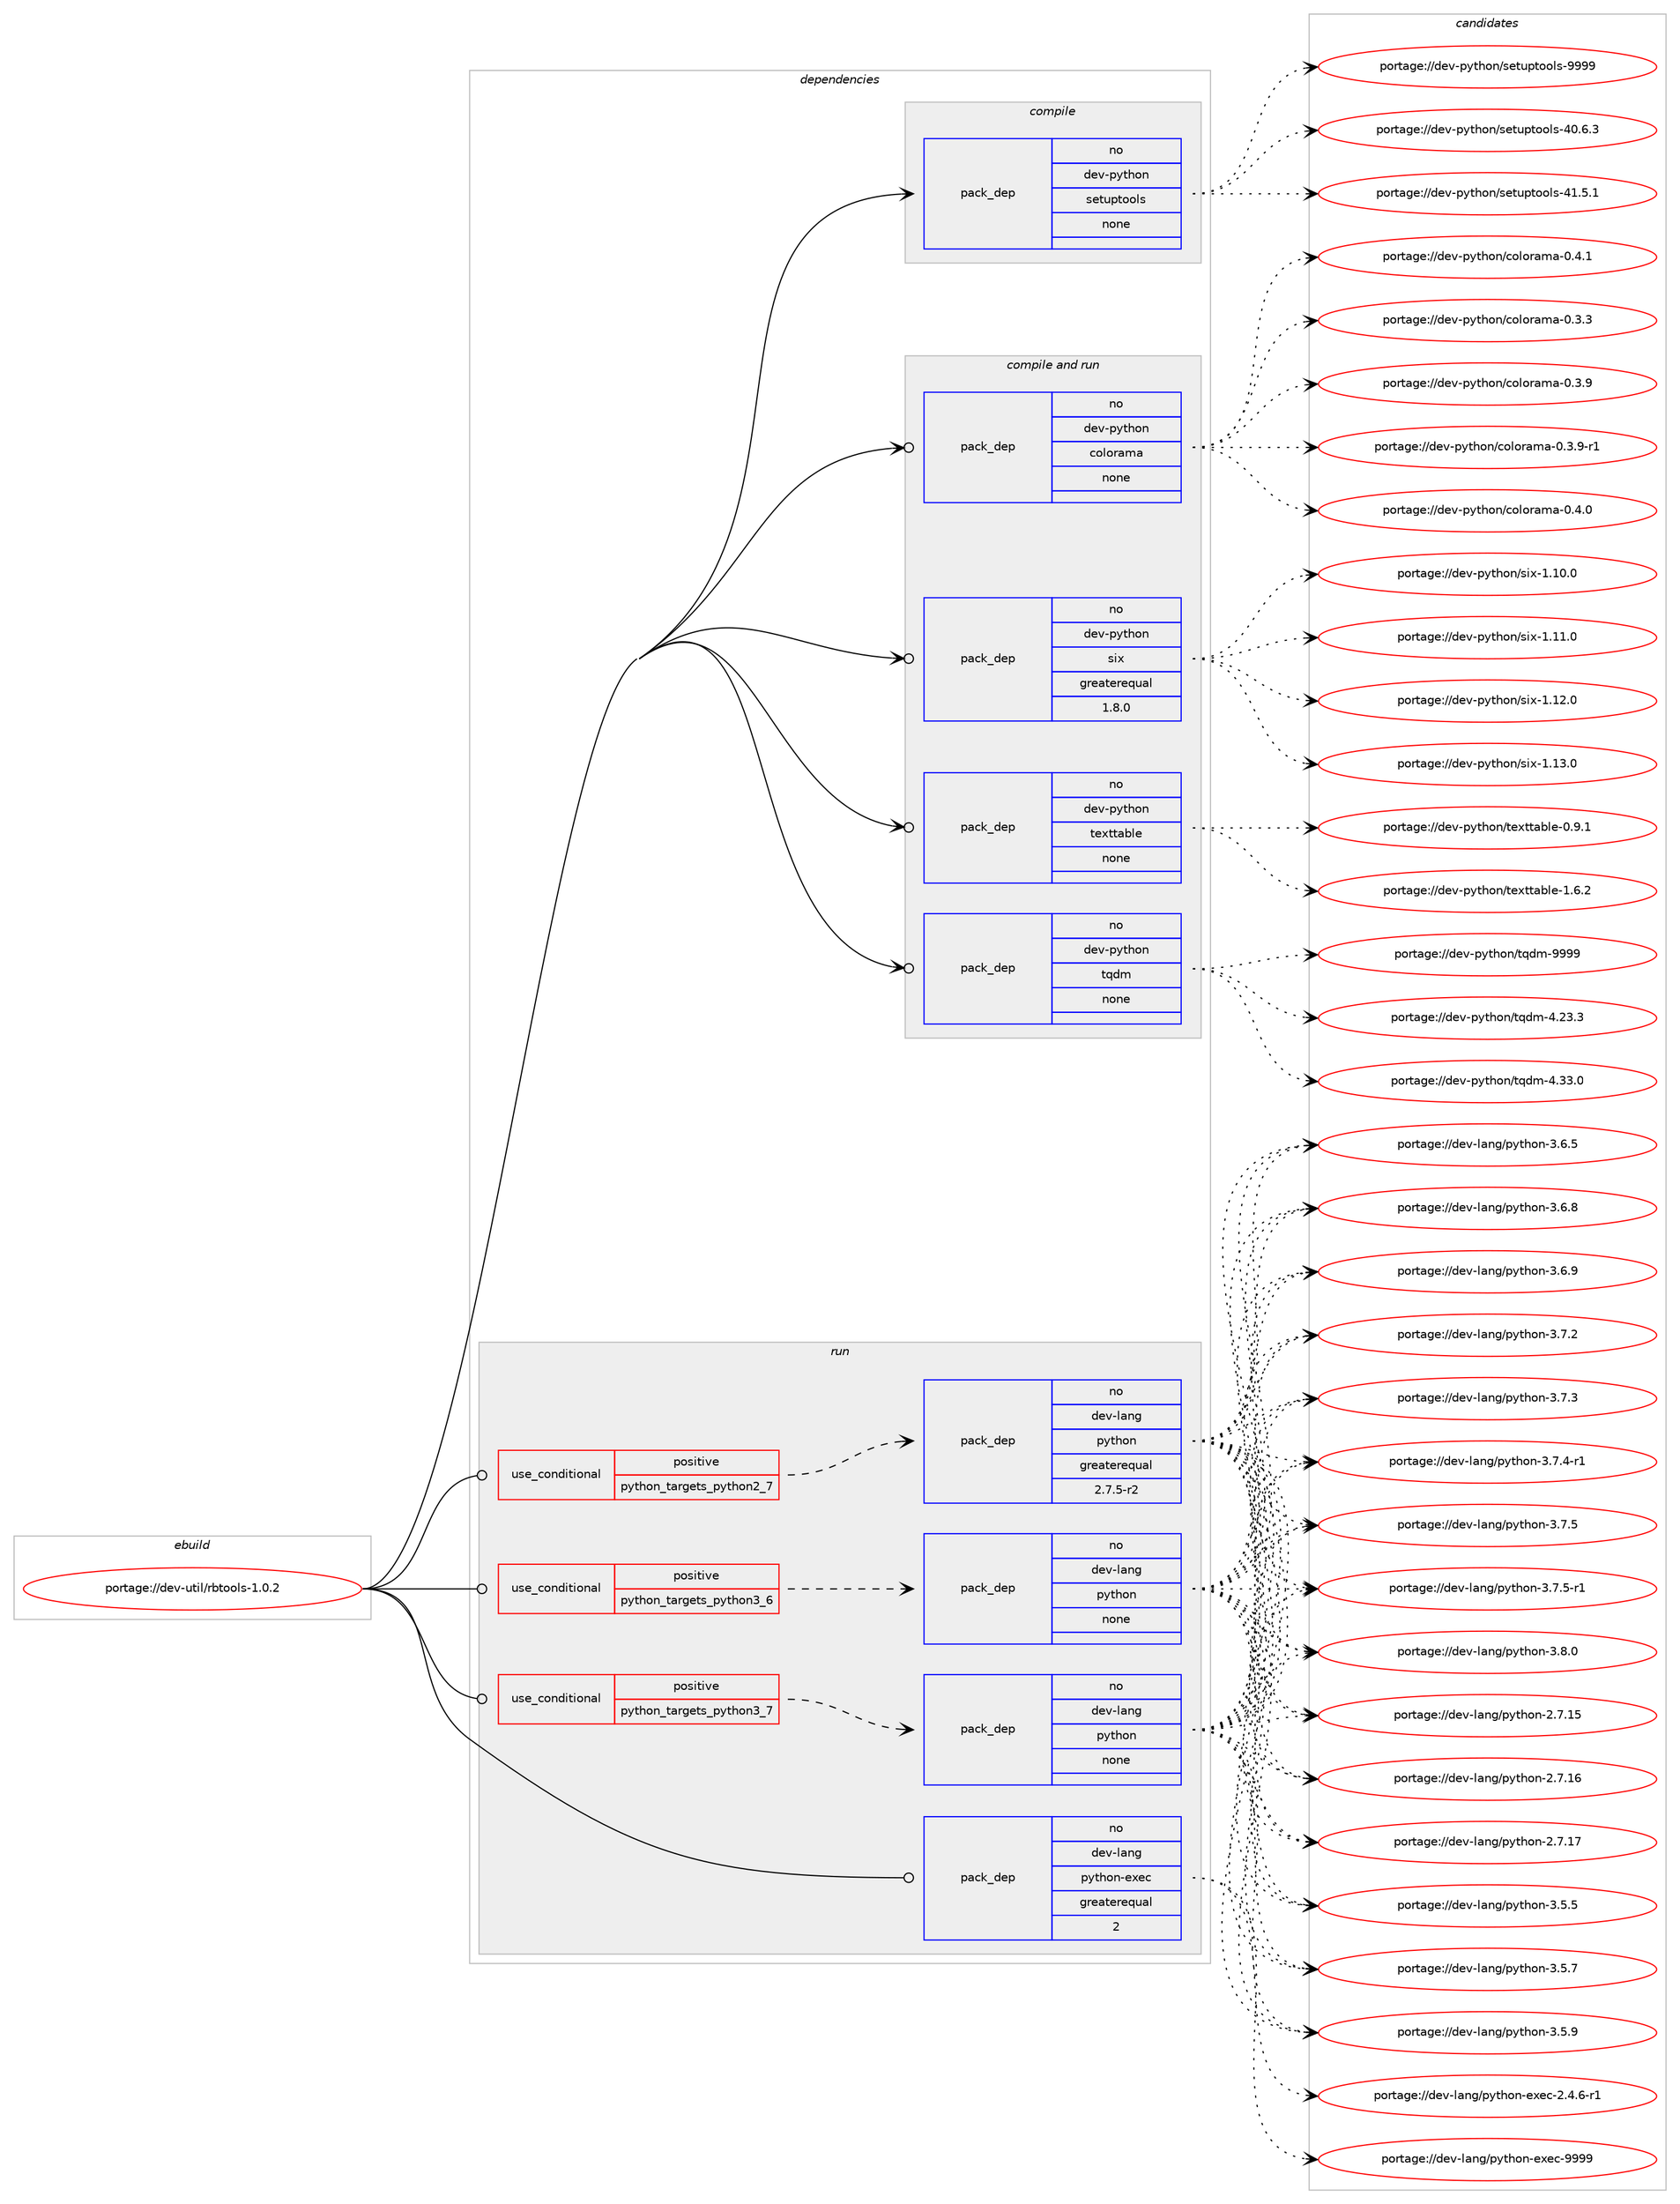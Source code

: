 digraph prolog {

# *************
# Graph options
# *************

newrank=true;
concentrate=true;
compound=true;
graph [rankdir=LR,fontname=Helvetica,fontsize=10,ranksep=1.5];#, ranksep=2.5, nodesep=0.2];
edge  [arrowhead=vee];
node  [fontname=Helvetica,fontsize=10];

# **********
# The ebuild
# **********

subgraph cluster_leftcol {
color=gray;
rank=same;
label=<<i>ebuild</i>>;
id [label="portage://dev-util/rbtools-1.0.2", color=red, width=4, href="../dev-util/rbtools-1.0.2.svg"];
}

# ****************
# The dependencies
# ****************

subgraph cluster_midcol {
color=gray;
label=<<i>dependencies</i>>;
subgraph cluster_compile {
fillcolor="#eeeeee";
style=filled;
label=<<i>compile</i>>;
subgraph pack189491 {
dependency264906 [label=<<TABLE BORDER="0" CELLBORDER="1" CELLSPACING="0" CELLPADDING="4" WIDTH="220"><TR><TD ROWSPAN="6" CELLPADDING="30">pack_dep</TD></TR><TR><TD WIDTH="110">no</TD></TR><TR><TD>dev-python</TD></TR><TR><TD>setuptools</TD></TR><TR><TD>none</TD></TR><TR><TD></TD></TR></TABLE>>, shape=none, color=blue];
}
id:e -> dependency264906:w [weight=20,style="solid",arrowhead="vee"];
}
subgraph cluster_compileandrun {
fillcolor="#eeeeee";
style=filled;
label=<<i>compile and run</i>>;
subgraph pack189492 {
dependency264907 [label=<<TABLE BORDER="0" CELLBORDER="1" CELLSPACING="0" CELLPADDING="4" WIDTH="220"><TR><TD ROWSPAN="6" CELLPADDING="30">pack_dep</TD></TR><TR><TD WIDTH="110">no</TD></TR><TR><TD>dev-python</TD></TR><TR><TD>colorama</TD></TR><TR><TD>none</TD></TR><TR><TD></TD></TR></TABLE>>, shape=none, color=blue];
}
id:e -> dependency264907:w [weight=20,style="solid",arrowhead="odotvee"];
subgraph pack189493 {
dependency264908 [label=<<TABLE BORDER="0" CELLBORDER="1" CELLSPACING="0" CELLPADDING="4" WIDTH="220"><TR><TD ROWSPAN="6" CELLPADDING="30">pack_dep</TD></TR><TR><TD WIDTH="110">no</TD></TR><TR><TD>dev-python</TD></TR><TR><TD>six</TD></TR><TR><TD>greaterequal</TD></TR><TR><TD>1.8.0</TD></TR></TABLE>>, shape=none, color=blue];
}
id:e -> dependency264908:w [weight=20,style="solid",arrowhead="odotvee"];
subgraph pack189494 {
dependency264909 [label=<<TABLE BORDER="0" CELLBORDER="1" CELLSPACING="0" CELLPADDING="4" WIDTH="220"><TR><TD ROWSPAN="6" CELLPADDING="30">pack_dep</TD></TR><TR><TD WIDTH="110">no</TD></TR><TR><TD>dev-python</TD></TR><TR><TD>texttable</TD></TR><TR><TD>none</TD></TR><TR><TD></TD></TR></TABLE>>, shape=none, color=blue];
}
id:e -> dependency264909:w [weight=20,style="solid",arrowhead="odotvee"];
subgraph pack189495 {
dependency264910 [label=<<TABLE BORDER="0" CELLBORDER="1" CELLSPACING="0" CELLPADDING="4" WIDTH="220"><TR><TD ROWSPAN="6" CELLPADDING="30">pack_dep</TD></TR><TR><TD WIDTH="110">no</TD></TR><TR><TD>dev-python</TD></TR><TR><TD>tqdm</TD></TR><TR><TD>none</TD></TR><TR><TD></TD></TR></TABLE>>, shape=none, color=blue];
}
id:e -> dependency264910:w [weight=20,style="solid",arrowhead="odotvee"];
}
subgraph cluster_run {
fillcolor="#eeeeee";
style=filled;
label=<<i>run</i>>;
subgraph cond71717 {
dependency264911 [label=<<TABLE BORDER="0" CELLBORDER="1" CELLSPACING="0" CELLPADDING="4"><TR><TD ROWSPAN="3" CELLPADDING="10">use_conditional</TD></TR><TR><TD>positive</TD></TR><TR><TD>python_targets_python2_7</TD></TR></TABLE>>, shape=none, color=red];
subgraph pack189496 {
dependency264912 [label=<<TABLE BORDER="0" CELLBORDER="1" CELLSPACING="0" CELLPADDING="4" WIDTH="220"><TR><TD ROWSPAN="6" CELLPADDING="30">pack_dep</TD></TR><TR><TD WIDTH="110">no</TD></TR><TR><TD>dev-lang</TD></TR><TR><TD>python</TD></TR><TR><TD>greaterequal</TD></TR><TR><TD>2.7.5-r2</TD></TR></TABLE>>, shape=none, color=blue];
}
dependency264911:e -> dependency264912:w [weight=20,style="dashed",arrowhead="vee"];
}
id:e -> dependency264911:w [weight=20,style="solid",arrowhead="odot"];
subgraph cond71718 {
dependency264913 [label=<<TABLE BORDER="0" CELLBORDER="1" CELLSPACING="0" CELLPADDING="4"><TR><TD ROWSPAN="3" CELLPADDING="10">use_conditional</TD></TR><TR><TD>positive</TD></TR><TR><TD>python_targets_python3_6</TD></TR></TABLE>>, shape=none, color=red];
subgraph pack189497 {
dependency264914 [label=<<TABLE BORDER="0" CELLBORDER="1" CELLSPACING="0" CELLPADDING="4" WIDTH="220"><TR><TD ROWSPAN="6" CELLPADDING="30">pack_dep</TD></TR><TR><TD WIDTH="110">no</TD></TR><TR><TD>dev-lang</TD></TR><TR><TD>python</TD></TR><TR><TD>none</TD></TR><TR><TD></TD></TR></TABLE>>, shape=none, color=blue];
}
dependency264913:e -> dependency264914:w [weight=20,style="dashed",arrowhead="vee"];
}
id:e -> dependency264913:w [weight=20,style="solid",arrowhead="odot"];
subgraph cond71719 {
dependency264915 [label=<<TABLE BORDER="0" CELLBORDER="1" CELLSPACING="0" CELLPADDING="4"><TR><TD ROWSPAN="3" CELLPADDING="10">use_conditional</TD></TR><TR><TD>positive</TD></TR><TR><TD>python_targets_python3_7</TD></TR></TABLE>>, shape=none, color=red];
subgraph pack189498 {
dependency264916 [label=<<TABLE BORDER="0" CELLBORDER="1" CELLSPACING="0" CELLPADDING="4" WIDTH="220"><TR><TD ROWSPAN="6" CELLPADDING="30">pack_dep</TD></TR><TR><TD WIDTH="110">no</TD></TR><TR><TD>dev-lang</TD></TR><TR><TD>python</TD></TR><TR><TD>none</TD></TR><TR><TD></TD></TR></TABLE>>, shape=none, color=blue];
}
dependency264915:e -> dependency264916:w [weight=20,style="dashed",arrowhead="vee"];
}
id:e -> dependency264915:w [weight=20,style="solid",arrowhead="odot"];
subgraph pack189499 {
dependency264917 [label=<<TABLE BORDER="0" CELLBORDER="1" CELLSPACING="0" CELLPADDING="4" WIDTH="220"><TR><TD ROWSPAN="6" CELLPADDING="30">pack_dep</TD></TR><TR><TD WIDTH="110">no</TD></TR><TR><TD>dev-lang</TD></TR><TR><TD>python-exec</TD></TR><TR><TD>greaterequal</TD></TR><TR><TD>2</TD></TR></TABLE>>, shape=none, color=blue];
}
id:e -> dependency264917:w [weight=20,style="solid",arrowhead="odot"];
}
}

# **************
# The candidates
# **************

subgraph cluster_choices {
rank=same;
color=gray;
label=<<i>candidates</i>>;

subgraph choice189491 {
color=black;
nodesep=1;
choiceportage100101118451121211161041111104711510111611711211611111110811545524846544651 [label="portage://dev-python/setuptools-40.6.3", color=red, width=4,href="../dev-python/setuptools-40.6.3.svg"];
choiceportage100101118451121211161041111104711510111611711211611111110811545524946534649 [label="portage://dev-python/setuptools-41.5.1", color=red, width=4,href="../dev-python/setuptools-41.5.1.svg"];
choiceportage10010111845112121116104111110471151011161171121161111111081154557575757 [label="portage://dev-python/setuptools-9999", color=red, width=4,href="../dev-python/setuptools-9999.svg"];
dependency264906:e -> choiceportage100101118451121211161041111104711510111611711211611111110811545524846544651:w [style=dotted,weight="100"];
dependency264906:e -> choiceportage100101118451121211161041111104711510111611711211611111110811545524946534649:w [style=dotted,weight="100"];
dependency264906:e -> choiceportage10010111845112121116104111110471151011161171121161111111081154557575757:w [style=dotted,weight="100"];
}
subgraph choice189492 {
color=black;
nodesep=1;
choiceportage1001011184511212111610411111047991111081111149710997454846514651 [label="portage://dev-python/colorama-0.3.3", color=red, width=4,href="../dev-python/colorama-0.3.3.svg"];
choiceportage1001011184511212111610411111047991111081111149710997454846514657 [label="portage://dev-python/colorama-0.3.9", color=red, width=4,href="../dev-python/colorama-0.3.9.svg"];
choiceportage10010111845112121116104111110479911110811111497109974548465146574511449 [label="portage://dev-python/colorama-0.3.9-r1", color=red, width=4,href="../dev-python/colorama-0.3.9-r1.svg"];
choiceportage1001011184511212111610411111047991111081111149710997454846524648 [label="portage://dev-python/colorama-0.4.0", color=red, width=4,href="../dev-python/colorama-0.4.0.svg"];
choiceportage1001011184511212111610411111047991111081111149710997454846524649 [label="portage://dev-python/colorama-0.4.1", color=red, width=4,href="../dev-python/colorama-0.4.1.svg"];
dependency264907:e -> choiceportage1001011184511212111610411111047991111081111149710997454846514651:w [style=dotted,weight="100"];
dependency264907:e -> choiceportage1001011184511212111610411111047991111081111149710997454846514657:w [style=dotted,weight="100"];
dependency264907:e -> choiceportage10010111845112121116104111110479911110811111497109974548465146574511449:w [style=dotted,weight="100"];
dependency264907:e -> choiceportage1001011184511212111610411111047991111081111149710997454846524648:w [style=dotted,weight="100"];
dependency264907:e -> choiceportage1001011184511212111610411111047991111081111149710997454846524649:w [style=dotted,weight="100"];
}
subgraph choice189493 {
color=black;
nodesep=1;
choiceportage100101118451121211161041111104711510512045494649484648 [label="portage://dev-python/six-1.10.0", color=red, width=4,href="../dev-python/six-1.10.0.svg"];
choiceportage100101118451121211161041111104711510512045494649494648 [label="portage://dev-python/six-1.11.0", color=red, width=4,href="../dev-python/six-1.11.0.svg"];
choiceportage100101118451121211161041111104711510512045494649504648 [label="portage://dev-python/six-1.12.0", color=red, width=4,href="../dev-python/six-1.12.0.svg"];
choiceportage100101118451121211161041111104711510512045494649514648 [label="portage://dev-python/six-1.13.0", color=red, width=4,href="../dev-python/six-1.13.0.svg"];
dependency264908:e -> choiceportage100101118451121211161041111104711510512045494649484648:w [style=dotted,weight="100"];
dependency264908:e -> choiceportage100101118451121211161041111104711510512045494649494648:w [style=dotted,weight="100"];
dependency264908:e -> choiceportage100101118451121211161041111104711510512045494649504648:w [style=dotted,weight="100"];
dependency264908:e -> choiceportage100101118451121211161041111104711510512045494649514648:w [style=dotted,weight="100"];
}
subgraph choice189494 {
color=black;
nodesep=1;
choiceportage10010111845112121116104111110471161011201161169798108101454846574649 [label="portage://dev-python/texttable-0.9.1", color=red, width=4,href="../dev-python/texttable-0.9.1.svg"];
choiceportage10010111845112121116104111110471161011201161169798108101454946544650 [label="portage://dev-python/texttable-1.6.2", color=red, width=4,href="../dev-python/texttable-1.6.2.svg"];
dependency264909:e -> choiceportage10010111845112121116104111110471161011201161169798108101454846574649:w [style=dotted,weight="100"];
dependency264909:e -> choiceportage10010111845112121116104111110471161011201161169798108101454946544650:w [style=dotted,weight="100"];
}
subgraph choice189495 {
color=black;
nodesep=1;
choiceportage100101118451121211161041111104711611310010945524650514651 [label="portage://dev-python/tqdm-4.23.3", color=red, width=4,href="../dev-python/tqdm-4.23.3.svg"];
choiceportage100101118451121211161041111104711611310010945524651514648 [label="portage://dev-python/tqdm-4.33.0", color=red, width=4,href="../dev-python/tqdm-4.33.0.svg"];
choiceportage10010111845112121116104111110471161131001094557575757 [label="portage://dev-python/tqdm-9999", color=red, width=4,href="../dev-python/tqdm-9999.svg"];
dependency264910:e -> choiceportage100101118451121211161041111104711611310010945524650514651:w [style=dotted,weight="100"];
dependency264910:e -> choiceportage100101118451121211161041111104711611310010945524651514648:w [style=dotted,weight="100"];
dependency264910:e -> choiceportage10010111845112121116104111110471161131001094557575757:w [style=dotted,weight="100"];
}
subgraph choice189496 {
color=black;
nodesep=1;
choiceportage10010111845108971101034711212111610411111045504655464953 [label="portage://dev-lang/python-2.7.15", color=red, width=4,href="../dev-lang/python-2.7.15.svg"];
choiceportage10010111845108971101034711212111610411111045504655464954 [label="portage://dev-lang/python-2.7.16", color=red, width=4,href="../dev-lang/python-2.7.16.svg"];
choiceportage10010111845108971101034711212111610411111045504655464955 [label="portage://dev-lang/python-2.7.17", color=red, width=4,href="../dev-lang/python-2.7.17.svg"];
choiceportage100101118451089711010347112121116104111110455146534653 [label="portage://dev-lang/python-3.5.5", color=red, width=4,href="../dev-lang/python-3.5.5.svg"];
choiceportage100101118451089711010347112121116104111110455146534655 [label="portage://dev-lang/python-3.5.7", color=red, width=4,href="../dev-lang/python-3.5.7.svg"];
choiceportage100101118451089711010347112121116104111110455146534657 [label="portage://dev-lang/python-3.5.9", color=red, width=4,href="../dev-lang/python-3.5.9.svg"];
choiceportage100101118451089711010347112121116104111110455146544653 [label="portage://dev-lang/python-3.6.5", color=red, width=4,href="../dev-lang/python-3.6.5.svg"];
choiceportage100101118451089711010347112121116104111110455146544656 [label="portage://dev-lang/python-3.6.8", color=red, width=4,href="../dev-lang/python-3.6.8.svg"];
choiceportage100101118451089711010347112121116104111110455146544657 [label="portage://dev-lang/python-3.6.9", color=red, width=4,href="../dev-lang/python-3.6.9.svg"];
choiceportage100101118451089711010347112121116104111110455146554650 [label="portage://dev-lang/python-3.7.2", color=red, width=4,href="../dev-lang/python-3.7.2.svg"];
choiceportage100101118451089711010347112121116104111110455146554651 [label="portage://dev-lang/python-3.7.3", color=red, width=4,href="../dev-lang/python-3.7.3.svg"];
choiceportage1001011184510897110103471121211161041111104551465546524511449 [label="portage://dev-lang/python-3.7.4-r1", color=red, width=4,href="../dev-lang/python-3.7.4-r1.svg"];
choiceportage100101118451089711010347112121116104111110455146554653 [label="portage://dev-lang/python-3.7.5", color=red, width=4,href="../dev-lang/python-3.7.5.svg"];
choiceportage1001011184510897110103471121211161041111104551465546534511449 [label="portage://dev-lang/python-3.7.5-r1", color=red, width=4,href="../dev-lang/python-3.7.5-r1.svg"];
choiceportage100101118451089711010347112121116104111110455146564648 [label="portage://dev-lang/python-3.8.0", color=red, width=4,href="../dev-lang/python-3.8.0.svg"];
dependency264912:e -> choiceportage10010111845108971101034711212111610411111045504655464953:w [style=dotted,weight="100"];
dependency264912:e -> choiceportage10010111845108971101034711212111610411111045504655464954:w [style=dotted,weight="100"];
dependency264912:e -> choiceportage10010111845108971101034711212111610411111045504655464955:w [style=dotted,weight="100"];
dependency264912:e -> choiceportage100101118451089711010347112121116104111110455146534653:w [style=dotted,weight="100"];
dependency264912:e -> choiceportage100101118451089711010347112121116104111110455146534655:w [style=dotted,weight="100"];
dependency264912:e -> choiceportage100101118451089711010347112121116104111110455146534657:w [style=dotted,weight="100"];
dependency264912:e -> choiceportage100101118451089711010347112121116104111110455146544653:w [style=dotted,weight="100"];
dependency264912:e -> choiceportage100101118451089711010347112121116104111110455146544656:w [style=dotted,weight="100"];
dependency264912:e -> choiceportage100101118451089711010347112121116104111110455146544657:w [style=dotted,weight="100"];
dependency264912:e -> choiceportage100101118451089711010347112121116104111110455146554650:w [style=dotted,weight="100"];
dependency264912:e -> choiceportage100101118451089711010347112121116104111110455146554651:w [style=dotted,weight="100"];
dependency264912:e -> choiceportage1001011184510897110103471121211161041111104551465546524511449:w [style=dotted,weight="100"];
dependency264912:e -> choiceportage100101118451089711010347112121116104111110455146554653:w [style=dotted,weight="100"];
dependency264912:e -> choiceportage1001011184510897110103471121211161041111104551465546534511449:w [style=dotted,weight="100"];
dependency264912:e -> choiceportage100101118451089711010347112121116104111110455146564648:w [style=dotted,weight="100"];
}
subgraph choice189497 {
color=black;
nodesep=1;
choiceportage10010111845108971101034711212111610411111045504655464953 [label="portage://dev-lang/python-2.7.15", color=red, width=4,href="../dev-lang/python-2.7.15.svg"];
choiceportage10010111845108971101034711212111610411111045504655464954 [label="portage://dev-lang/python-2.7.16", color=red, width=4,href="../dev-lang/python-2.7.16.svg"];
choiceportage10010111845108971101034711212111610411111045504655464955 [label="portage://dev-lang/python-2.7.17", color=red, width=4,href="../dev-lang/python-2.7.17.svg"];
choiceportage100101118451089711010347112121116104111110455146534653 [label="portage://dev-lang/python-3.5.5", color=red, width=4,href="../dev-lang/python-3.5.5.svg"];
choiceportage100101118451089711010347112121116104111110455146534655 [label="portage://dev-lang/python-3.5.7", color=red, width=4,href="../dev-lang/python-3.5.7.svg"];
choiceportage100101118451089711010347112121116104111110455146534657 [label="portage://dev-lang/python-3.5.9", color=red, width=4,href="../dev-lang/python-3.5.9.svg"];
choiceportage100101118451089711010347112121116104111110455146544653 [label="portage://dev-lang/python-3.6.5", color=red, width=4,href="../dev-lang/python-3.6.5.svg"];
choiceportage100101118451089711010347112121116104111110455146544656 [label="portage://dev-lang/python-3.6.8", color=red, width=4,href="../dev-lang/python-3.6.8.svg"];
choiceportage100101118451089711010347112121116104111110455146544657 [label="portage://dev-lang/python-3.6.9", color=red, width=4,href="../dev-lang/python-3.6.9.svg"];
choiceportage100101118451089711010347112121116104111110455146554650 [label="portage://dev-lang/python-3.7.2", color=red, width=4,href="../dev-lang/python-3.7.2.svg"];
choiceportage100101118451089711010347112121116104111110455146554651 [label="portage://dev-lang/python-3.7.3", color=red, width=4,href="../dev-lang/python-3.7.3.svg"];
choiceportage1001011184510897110103471121211161041111104551465546524511449 [label="portage://dev-lang/python-3.7.4-r1", color=red, width=4,href="../dev-lang/python-3.7.4-r1.svg"];
choiceportage100101118451089711010347112121116104111110455146554653 [label="portage://dev-lang/python-3.7.5", color=red, width=4,href="../dev-lang/python-3.7.5.svg"];
choiceportage1001011184510897110103471121211161041111104551465546534511449 [label="portage://dev-lang/python-3.7.5-r1", color=red, width=4,href="../dev-lang/python-3.7.5-r1.svg"];
choiceportage100101118451089711010347112121116104111110455146564648 [label="portage://dev-lang/python-3.8.0", color=red, width=4,href="../dev-lang/python-3.8.0.svg"];
dependency264914:e -> choiceportage10010111845108971101034711212111610411111045504655464953:w [style=dotted,weight="100"];
dependency264914:e -> choiceportage10010111845108971101034711212111610411111045504655464954:w [style=dotted,weight="100"];
dependency264914:e -> choiceportage10010111845108971101034711212111610411111045504655464955:w [style=dotted,weight="100"];
dependency264914:e -> choiceportage100101118451089711010347112121116104111110455146534653:w [style=dotted,weight="100"];
dependency264914:e -> choiceportage100101118451089711010347112121116104111110455146534655:w [style=dotted,weight="100"];
dependency264914:e -> choiceportage100101118451089711010347112121116104111110455146534657:w [style=dotted,weight="100"];
dependency264914:e -> choiceportage100101118451089711010347112121116104111110455146544653:w [style=dotted,weight="100"];
dependency264914:e -> choiceportage100101118451089711010347112121116104111110455146544656:w [style=dotted,weight="100"];
dependency264914:e -> choiceportage100101118451089711010347112121116104111110455146544657:w [style=dotted,weight="100"];
dependency264914:e -> choiceportage100101118451089711010347112121116104111110455146554650:w [style=dotted,weight="100"];
dependency264914:e -> choiceportage100101118451089711010347112121116104111110455146554651:w [style=dotted,weight="100"];
dependency264914:e -> choiceportage1001011184510897110103471121211161041111104551465546524511449:w [style=dotted,weight="100"];
dependency264914:e -> choiceportage100101118451089711010347112121116104111110455146554653:w [style=dotted,weight="100"];
dependency264914:e -> choiceportage1001011184510897110103471121211161041111104551465546534511449:w [style=dotted,weight="100"];
dependency264914:e -> choiceportage100101118451089711010347112121116104111110455146564648:w [style=dotted,weight="100"];
}
subgraph choice189498 {
color=black;
nodesep=1;
choiceportage10010111845108971101034711212111610411111045504655464953 [label="portage://dev-lang/python-2.7.15", color=red, width=4,href="../dev-lang/python-2.7.15.svg"];
choiceportage10010111845108971101034711212111610411111045504655464954 [label="portage://dev-lang/python-2.7.16", color=red, width=4,href="../dev-lang/python-2.7.16.svg"];
choiceportage10010111845108971101034711212111610411111045504655464955 [label="portage://dev-lang/python-2.7.17", color=red, width=4,href="../dev-lang/python-2.7.17.svg"];
choiceportage100101118451089711010347112121116104111110455146534653 [label="portage://dev-lang/python-3.5.5", color=red, width=4,href="../dev-lang/python-3.5.5.svg"];
choiceportage100101118451089711010347112121116104111110455146534655 [label="portage://dev-lang/python-3.5.7", color=red, width=4,href="../dev-lang/python-3.5.7.svg"];
choiceportage100101118451089711010347112121116104111110455146534657 [label="portage://dev-lang/python-3.5.9", color=red, width=4,href="../dev-lang/python-3.5.9.svg"];
choiceportage100101118451089711010347112121116104111110455146544653 [label="portage://dev-lang/python-3.6.5", color=red, width=4,href="../dev-lang/python-3.6.5.svg"];
choiceportage100101118451089711010347112121116104111110455146544656 [label="portage://dev-lang/python-3.6.8", color=red, width=4,href="../dev-lang/python-3.6.8.svg"];
choiceportage100101118451089711010347112121116104111110455146544657 [label="portage://dev-lang/python-3.6.9", color=red, width=4,href="../dev-lang/python-3.6.9.svg"];
choiceportage100101118451089711010347112121116104111110455146554650 [label="portage://dev-lang/python-3.7.2", color=red, width=4,href="../dev-lang/python-3.7.2.svg"];
choiceportage100101118451089711010347112121116104111110455146554651 [label="portage://dev-lang/python-3.7.3", color=red, width=4,href="../dev-lang/python-3.7.3.svg"];
choiceportage1001011184510897110103471121211161041111104551465546524511449 [label="portage://dev-lang/python-3.7.4-r1", color=red, width=4,href="../dev-lang/python-3.7.4-r1.svg"];
choiceportage100101118451089711010347112121116104111110455146554653 [label="portage://dev-lang/python-3.7.5", color=red, width=4,href="../dev-lang/python-3.7.5.svg"];
choiceportage1001011184510897110103471121211161041111104551465546534511449 [label="portage://dev-lang/python-3.7.5-r1", color=red, width=4,href="../dev-lang/python-3.7.5-r1.svg"];
choiceportage100101118451089711010347112121116104111110455146564648 [label="portage://dev-lang/python-3.8.0", color=red, width=4,href="../dev-lang/python-3.8.0.svg"];
dependency264916:e -> choiceportage10010111845108971101034711212111610411111045504655464953:w [style=dotted,weight="100"];
dependency264916:e -> choiceportage10010111845108971101034711212111610411111045504655464954:w [style=dotted,weight="100"];
dependency264916:e -> choiceportage10010111845108971101034711212111610411111045504655464955:w [style=dotted,weight="100"];
dependency264916:e -> choiceportage100101118451089711010347112121116104111110455146534653:w [style=dotted,weight="100"];
dependency264916:e -> choiceportage100101118451089711010347112121116104111110455146534655:w [style=dotted,weight="100"];
dependency264916:e -> choiceportage100101118451089711010347112121116104111110455146534657:w [style=dotted,weight="100"];
dependency264916:e -> choiceportage100101118451089711010347112121116104111110455146544653:w [style=dotted,weight="100"];
dependency264916:e -> choiceportage100101118451089711010347112121116104111110455146544656:w [style=dotted,weight="100"];
dependency264916:e -> choiceportage100101118451089711010347112121116104111110455146544657:w [style=dotted,weight="100"];
dependency264916:e -> choiceportage100101118451089711010347112121116104111110455146554650:w [style=dotted,weight="100"];
dependency264916:e -> choiceportage100101118451089711010347112121116104111110455146554651:w [style=dotted,weight="100"];
dependency264916:e -> choiceportage1001011184510897110103471121211161041111104551465546524511449:w [style=dotted,weight="100"];
dependency264916:e -> choiceportage100101118451089711010347112121116104111110455146554653:w [style=dotted,weight="100"];
dependency264916:e -> choiceportage1001011184510897110103471121211161041111104551465546534511449:w [style=dotted,weight="100"];
dependency264916:e -> choiceportage100101118451089711010347112121116104111110455146564648:w [style=dotted,weight="100"];
}
subgraph choice189499 {
color=black;
nodesep=1;
choiceportage10010111845108971101034711212111610411111045101120101994550465246544511449 [label="portage://dev-lang/python-exec-2.4.6-r1", color=red, width=4,href="../dev-lang/python-exec-2.4.6-r1.svg"];
choiceportage10010111845108971101034711212111610411111045101120101994557575757 [label="portage://dev-lang/python-exec-9999", color=red, width=4,href="../dev-lang/python-exec-9999.svg"];
dependency264917:e -> choiceportage10010111845108971101034711212111610411111045101120101994550465246544511449:w [style=dotted,weight="100"];
dependency264917:e -> choiceportage10010111845108971101034711212111610411111045101120101994557575757:w [style=dotted,weight="100"];
}
}

}
